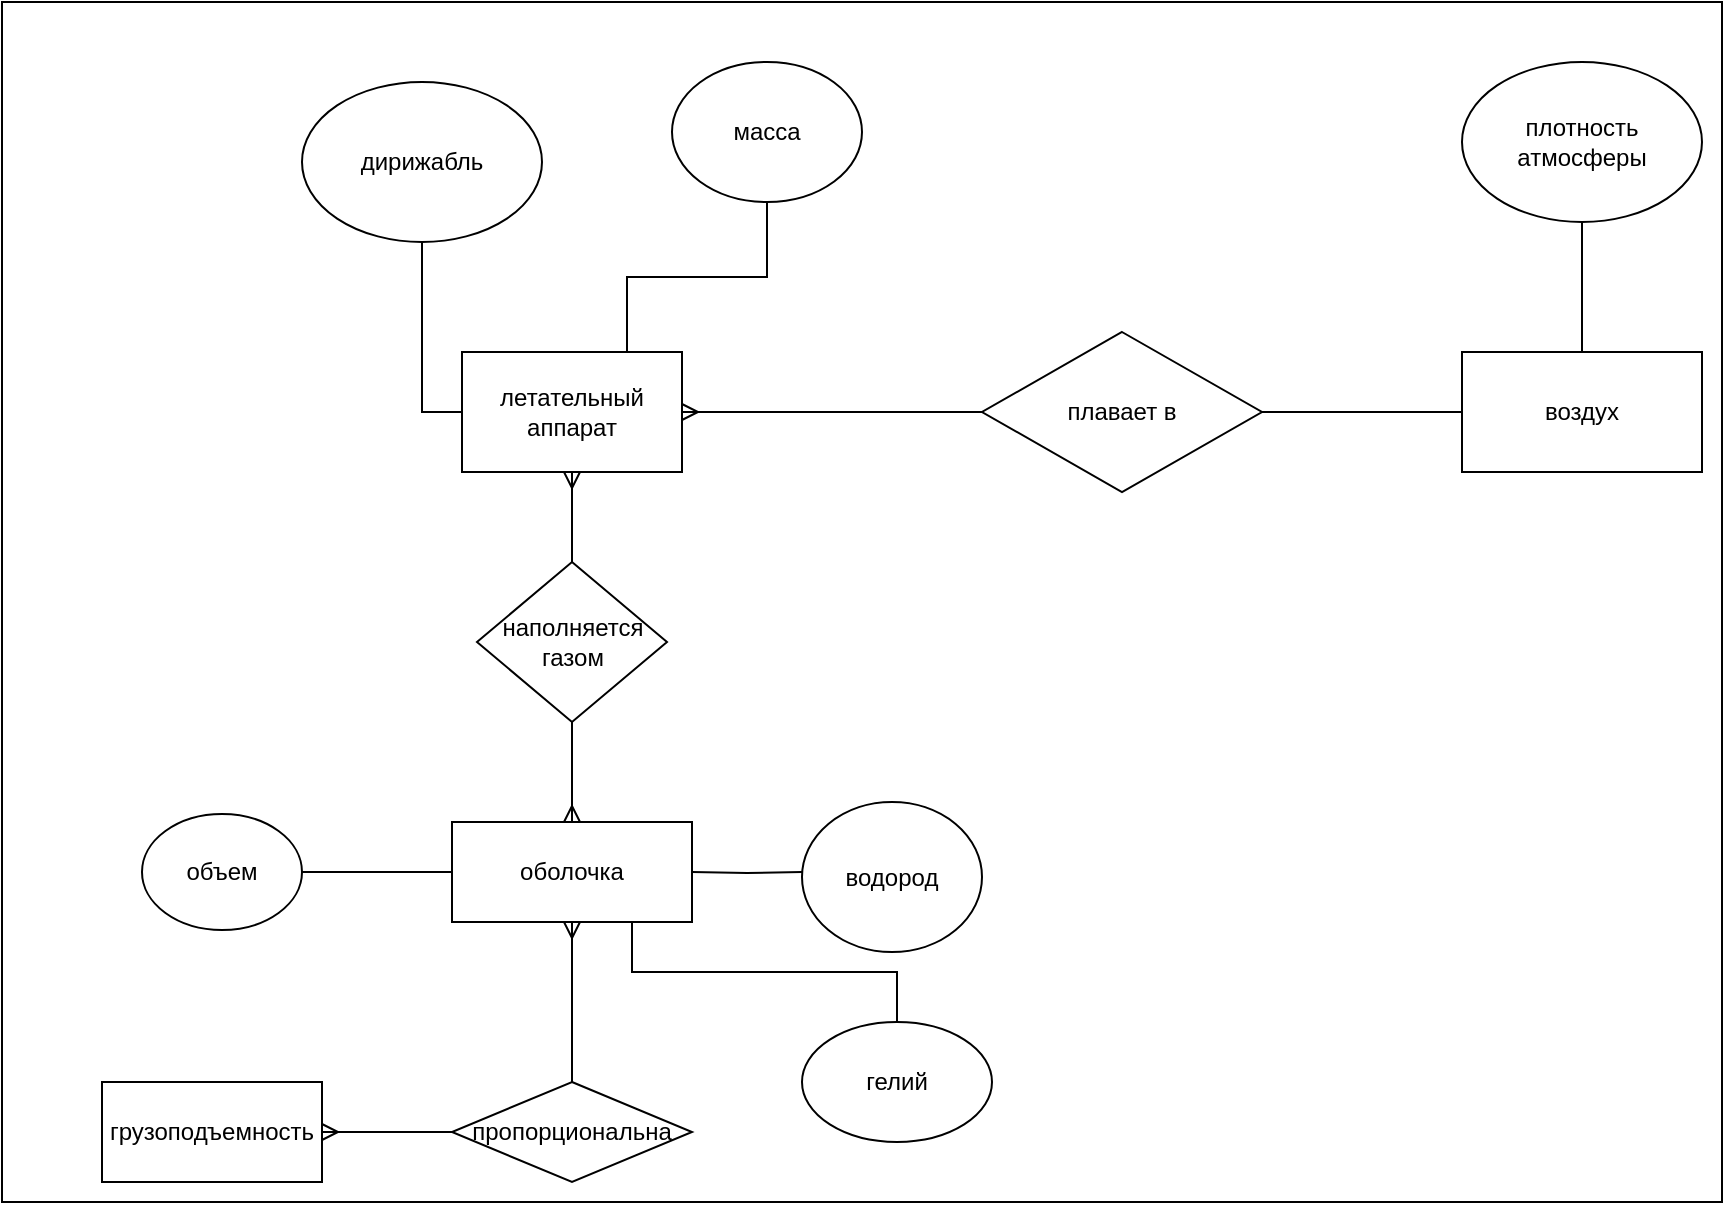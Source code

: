 <mxfile version="13.7.6" type="github">
  <diagram name="Page-1" id="e7e014a7-5840-1c2e-5031-d8a46d1fe8dd">
    <mxGraphModel dx="1422" dy="794" grid="1" gridSize="10" guides="1" tooltips="1" connect="1" arrows="1" fold="1" page="1" pageScale="1" pageWidth="1169" pageHeight="826" background="#ffffff" math="0" shadow="0">
      <root>
        <mxCell id="0" />
        <mxCell id="1" parent="0" />
        <mxCell id="-91IB5rKH4mA4wppxQWp-45" style="edgeStyle=orthogonalEdgeStyle;rounded=0;orthogonalLoop=1;jettySize=auto;html=1;exitX=1;exitY=0.5;exitDx=0;exitDy=0;endArrow=none;endFill=0;" edge="1" parent="1" source="-91IB5rKH4mA4wppxQWp-42" target="-91IB5rKH4mA4wppxQWp-44">
          <mxGeometry relative="1" as="geometry" />
        </mxCell>
        <mxCell id="-91IB5rKH4mA4wppxQWp-54" style="edgeStyle=orthogonalEdgeStyle;rounded=0;orthogonalLoop=1;jettySize=auto;html=1;exitX=0;exitY=0.5;exitDx=0;exitDy=0;endArrow=ERmany;endFill=0;" edge="1" parent="1" source="-91IB5rKH4mA4wppxQWp-42" target="-91IB5rKH4mA4wppxQWp-46">
          <mxGeometry relative="1" as="geometry" />
        </mxCell>
        <mxCell id="-91IB5rKH4mA4wppxQWp-42" value="плавает в" style="rhombus;whiteSpace=wrap;html=1;" vertex="1" parent="1">
          <mxGeometry x="740" y="215" width="140" height="80" as="geometry" />
        </mxCell>
        <mxCell id="-91IB5rKH4mA4wppxQWp-44" value="воздух" style="rounded=0;whiteSpace=wrap;html=1;" vertex="1" parent="1">
          <mxGeometry x="980" y="225" width="120" height="60" as="geometry" />
        </mxCell>
        <mxCell id="-91IB5rKH4mA4wppxQWp-46" value="летательный аппарат" style="rounded=0;whiteSpace=wrap;html=1;" vertex="1" parent="1">
          <mxGeometry x="480" y="225" width="110" height="60" as="geometry" />
        </mxCell>
        <mxCell id="-91IB5rKH4mA4wppxQWp-52" style="edgeStyle=orthogonalEdgeStyle;rounded=0;orthogonalLoop=1;jettySize=auto;html=1;exitX=0.5;exitY=1;exitDx=0;exitDy=0;entryX=0;entryY=0.5;entryDx=0;entryDy=0;endArrow=none;endFill=0;" edge="1" parent="1" source="-91IB5rKH4mA4wppxQWp-51" target="-91IB5rKH4mA4wppxQWp-46">
          <mxGeometry relative="1" as="geometry" />
        </mxCell>
        <mxCell id="-91IB5rKH4mA4wppxQWp-51" value="дирижабль" style="ellipse;whiteSpace=wrap;html=1;" vertex="1" parent="1">
          <mxGeometry x="400" y="90" width="120" height="80" as="geometry" />
        </mxCell>
        <mxCell id="-91IB5rKH4mA4wppxQWp-56" style="edgeStyle=orthogonalEdgeStyle;rounded=0;orthogonalLoop=1;jettySize=auto;html=1;exitX=0.5;exitY=1;exitDx=0;exitDy=0;entryX=0.5;entryY=0;entryDx=0;entryDy=0;endArrow=none;endFill=0;" edge="1" parent="1" source="-91IB5rKH4mA4wppxQWp-55" target="-91IB5rKH4mA4wppxQWp-44">
          <mxGeometry relative="1" as="geometry" />
        </mxCell>
        <mxCell id="-91IB5rKH4mA4wppxQWp-55" value="плотность атмосферы" style="ellipse;whiteSpace=wrap;html=1;" vertex="1" parent="1">
          <mxGeometry x="980" y="80" width="120" height="80" as="geometry" />
        </mxCell>
        <mxCell id="-91IB5rKH4mA4wppxQWp-57" value="оболочка" style="rounded=0;whiteSpace=wrap;html=1;" vertex="1" parent="1">
          <mxGeometry x="475" y="460" width="120" height="50" as="geometry" />
        </mxCell>
        <mxCell id="-91IB5rKH4mA4wppxQWp-59" style="edgeStyle=orthogonalEdgeStyle;rounded=0;orthogonalLoop=1;jettySize=auto;html=1;exitX=0.5;exitY=0;exitDx=0;exitDy=0;entryX=0.5;entryY=1;entryDx=0;entryDy=0;endArrow=ERmany;endFill=0;" edge="1" parent="1" source="-91IB5rKH4mA4wppxQWp-58" target="-91IB5rKH4mA4wppxQWp-46">
          <mxGeometry relative="1" as="geometry" />
        </mxCell>
        <mxCell id="-91IB5rKH4mA4wppxQWp-63" style="edgeStyle=orthogonalEdgeStyle;rounded=0;orthogonalLoop=1;jettySize=auto;html=1;exitX=0.5;exitY=1;exitDx=0;exitDy=0;entryX=0.5;entryY=0;entryDx=0;entryDy=0;endArrow=ERmany;endFill=0;" edge="1" parent="1" source="-91IB5rKH4mA4wppxQWp-58" target="-91IB5rKH4mA4wppxQWp-57">
          <mxGeometry relative="1" as="geometry" />
        </mxCell>
        <mxCell id="-91IB5rKH4mA4wppxQWp-58" value="наполняется&lt;br&gt;газом" style="rhombus;whiteSpace=wrap;html=1;" vertex="1" parent="1">
          <mxGeometry x="487.5" y="330" width="95" height="80" as="geometry" />
        </mxCell>
        <mxCell id="-91IB5rKH4mA4wppxQWp-65" style="edgeStyle=orthogonalEdgeStyle;rounded=0;orthogonalLoop=1;jettySize=auto;html=1;exitX=0;exitY=0.5;exitDx=0;exitDy=0;entryX=1;entryY=0.5;entryDx=0;entryDy=0;endArrow=none;endFill=0;" edge="1" parent="1" target="-91IB5rKH4mA4wppxQWp-57">
          <mxGeometry relative="1" as="geometry">
            <mxPoint x="650" y="485" as="sourcePoint" />
          </mxGeometry>
        </mxCell>
        <mxCell id="-91IB5rKH4mA4wppxQWp-66" value="водород" style="ellipse;whiteSpace=wrap;html=1;" vertex="1" parent="1">
          <mxGeometry x="650" y="450" width="90" height="75" as="geometry" />
        </mxCell>
        <mxCell id="-91IB5rKH4mA4wppxQWp-69" style="edgeStyle=orthogonalEdgeStyle;rounded=0;orthogonalLoop=1;jettySize=auto;html=1;exitX=0.5;exitY=0;exitDx=0;exitDy=0;entryX=0.75;entryY=1;entryDx=0;entryDy=0;endArrow=none;endFill=0;" edge="1" parent="1" source="-91IB5rKH4mA4wppxQWp-68" target="-91IB5rKH4mA4wppxQWp-57">
          <mxGeometry relative="1" as="geometry" />
        </mxCell>
        <mxCell id="-91IB5rKH4mA4wppxQWp-68" value="гелий" style="ellipse;whiteSpace=wrap;html=1;" vertex="1" parent="1">
          <mxGeometry x="650" y="560" width="95" height="60" as="geometry" />
        </mxCell>
        <mxCell id="-91IB5rKH4mA4wppxQWp-71" style="edgeStyle=orthogonalEdgeStyle;rounded=0;orthogonalLoop=1;jettySize=auto;html=1;exitX=1;exitY=0.5;exitDx=0;exitDy=0;entryX=0;entryY=0.5;entryDx=0;entryDy=0;endArrow=none;endFill=0;" edge="1" parent="1" source="-91IB5rKH4mA4wppxQWp-70" target="-91IB5rKH4mA4wppxQWp-57">
          <mxGeometry relative="1" as="geometry" />
        </mxCell>
        <mxCell id="-91IB5rKH4mA4wppxQWp-70" value="объем" style="ellipse;whiteSpace=wrap;html=1;" vertex="1" parent="1">
          <mxGeometry x="320" y="456" width="80" height="58" as="geometry" />
        </mxCell>
        <mxCell id="-91IB5rKH4mA4wppxQWp-72" value="грузоподъемность" style="rounded=0;whiteSpace=wrap;html=1;" vertex="1" parent="1">
          <mxGeometry x="300" y="590" width="110" height="50" as="geometry" />
        </mxCell>
        <mxCell id="-91IB5rKH4mA4wppxQWp-75" style="edgeStyle=orthogonalEdgeStyle;rounded=0;orthogonalLoop=1;jettySize=auto;html=1;exitX=0;exitY=0.5;exitDx=0;exitDy=0;entryX=1;entryY=0.5;entryDx=0;entryDy=0;endArrow=ERmany;endFill=0;" edge="1" parent="1" source="-91IB5rKH4mA4wppxQWp-73" target="-91IB5rKH4mA4wppxQWp-72">
          <mxGeometry relative="1" as="geometry" />
        </mxCell>
        <mxCell id="-91IB5rKH4mA4wppxQWp-76" style="edgeStyle=orthogonalEdgeStyle;rounded=0;orthogonalLoop=1;jettySize=auto;html=1;exitX=0.5;exitY=0;exitDx=0;exitDy=0;entryX=0.5;entryY=1;entryDx=0;entryDy=0;endArrow=ERmany;endFill=0;" edge="1" parent="1" source="-91IB5rKH4mA4wppxQWp-73" target="-91IB5rKH4mA4wppxQWp-57">
          <mxGeometry relative="1" as="geometry" />
        </mxCell>
        <mxCell id="-91IB5rKH4mA4wppxQWp-73" value="пропорциональна" style="rhombus;whiteSpace=wrap;html=1;" vertex="1" parent="1">
          <mxGeometry x="475" y="590" width="120" height="50" as="geometry" />
        </mxCell>
        <mxCell id="-91IB5rKH4mA4wppxQWp-78" style="edgeStyle=orthogonalEdgeStyle;rounded=0;orthogonalLoop=1;jettySize=auto;html=1;exitX=0.5;exitY=1;exitDx=0;exitDy=0;entryX=0.75;entryY=0;entryDx=0;entryDy=0;endArrow=none;endFill=0;" edge="1" parent="1" source="-91IB5rKH4mA4wppxQWp-77" target="-91IB5rKH4mA4wppxQWp-46">
          <mxGeometry relative="1" as="geometry" />
        </mxCell>
        <mxCell id="-91IB5rKH4mA4wppxQWp-77" value="масса" style="ellipse;whiteSpace=wrap;html=1;" vertex="1" parent="1">
          <mxGeometry x="585" y="80" width="95" height="70" as="geometry" />
        </mxCell>
        <mxCell id="-91IB5rKH4mA4wppxQWp-84" value="" style="rounded=0;whiteSpace=wrap;html=1;fillOpacity=0;" vertex="1" parent="1">
          <mxGeometry x="250" y="50" width="860" height="600" as="geometry" />
        </mxCell>
      </root>
    </mxGraphModel>
  </diagram>
</mxfile>
